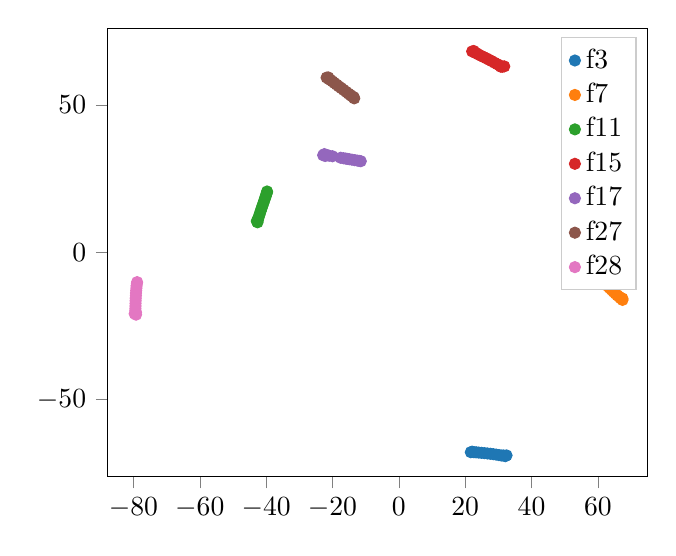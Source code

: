 % This file was created by matplotlib2tikz v0.6.17.
\begin{tikzpicture}

\definecolor{color3}{rgb}{0.839,0.153,0.157}
\definecolor{color5}{rgb}{0.549,0.337,0.294}
\definecolor{color1}{rgb}{1,0.498,0.055}
\definecolor{color6}{rgb}{0.89,0.467,0.761}
\definecolor{color0}{rgb}{0.122,0.467,0.706}
\definecolor{color2}{rgb}{0.173,0.627,0.173}
\definecolor{color4}{rgb}{0.58,0.404,0.741}

\begin{axis}[
xmin=-87.763, xmax=74.899,
ymin=-76.234, ymax=76.095,
tick align=outside,
tick pos=left,
x grid style={white!69.02!black},
y grid style={white!69.02!black},
legend cell align={left},
legend style={draw=white!80.0!black},
legend entries={{f3},{f7},{f11},{f15},{f17},{f27},{f28}}
]
\addplot [only marks, draw=color0, fill=color0, colormap/viridis]
table{%
x                      y
+2.581e+01 -6.827e+01
+3.156e+01 -6.906e+01
+2.492e+01 -6.817e+01
+2.265e+01 -6.795e+01
+2.408e+01 -6.808e+01
+3.018e+01 -6.893e+01
+2.669e+01 -6.837e+01
+2.758e+01 -6.849e+01
+2.934e+01 -6.877e+01
+2.846e+01 -6.862e+01
+3.247e+01 -6.904e+01
+3.207e+01 -6.93e+01
+3.091e+01 -6.907e+01
+2.17e+01 -6.795e+01
+2.332e+01 -6.8e+01
+2.21e+01 -6.779e+01
};
\addplot [only marks, draw=color1, fill=color1, colormap/viridis]
table{%
x                      y
+6.215e+01 -1.071e+01
+6.743e+01 -1.621e+01
+6.531e+01 -1.407e+01
+6.641e+01 -1.513e+01
+6.282e+01 -1.14e+01
+6.097e+01 -9.552e+00
+6.588e+01 -1.466e+01
+6.058e+01 -9.053e+00
+6.411e+01 -1.277e+01
+6.471e+01 -1.344e+01
+6.002e+01 -8.937e+00
+6.349e+01 -1.21e+01
+6.739e+01 -1.572e+01
+6.152e+01 -1.009e+01
+5.998e+01 -8.463e+00
+6.682e+01 -1.56e+01
};
\addplot [only marks, draw=color2, fill=color2, colormap/viridis]
table{%
x                      y
-3.971e+01 +2.063e+01
-4.013e+01 +1.901e+01
-4.211e+01 +1.237e+01
-3.977e+01 +2.021e+01
-4.111e+01 +1.577e+01
-4.059e+01 +1.749e+01
-4.188e+01 +1.317e+01
-3.994e+01 +1.967e+01
-4.137e+01 +1.49e+01
-4.233e+01 +1.165e+01
-4.084e+01 +1.664e+01
-4.281e+01 +1.058e+01
-4.26e+01 +1.015e+01
-4.034e+01 +1.83e+01
-4.163e+01 +1.403e+01
-4.244e+01 +1.103e+01
};
\addplot [only marks, draw=color3, fill=color3, colormap/viridis]
table{%
x                      y
+3.036e+01 +6.348e+01
+2.717e+01 +6.541e+01
+2.21e+01 +6.822e+01
+2.285e+01 +6.784e+01
+2.885e+01 +6.438e+01
+2.342e+01 +6.759e+01
+3.074e+01 +6.303e+01
+2.259e+01 +6.836e+01
+3.178e+01 +6.313e+01
+2.799e+01 +6.492e+01
+3.12e+01 +6.302e+01
+2.402e+01 +6.717e+01
+2.556e+01 +6.632e+01
+2.966e+01 +6.388e+01
+2.637e+01 +6.587e+01
+2.476e+01 +6.676e+01
};
\addplot [only marks, draw=color4, fill=color4, colormap/viridis]
table{%
x                      y
-1.605e+01 +3.18e+01
-1.147e+01 +3.092e+01
-1.669e+01 +3.192e+01
-1.187e+01 +3.1e+01
-1.492e+01 +3.158e+01
-1.328e+01 +3.127e+01
-2.243e+01 +3.333e+01
-2.099e+01 +3.277e+01
-1.551e+01 +3.17e+01
-1.25e+01 +3.112e+01
-2.282e+01 +3.295e+01
-1.999e+01 +3.259e+01
-1.414e+01 +3.143e+01
-2.22e+01 +3.269e+01
-1.754e+01 +3.208e+01
-2.167e+01 +3.298e+01
};
\addplot [only marks, draw=color5, fill=color5, colormap/viridis]
table{%
x                      y
-1.587e+01 +5.448e+01
-1.458e+01 +5.338e+01
-1.664e+01 +5.514e+01
-2.126e+01 +5.938e+01
-2.003e+01 +5.804e+01
-2.177e+01 +5.932e+01
-1.807e+01 +5.633e+01
-1.874e+01 +5.692e+01
-2.109e+01 +5.882e+01
-1.517e+01 +5.387e+01
-1.941e+01 +5.748e+01
-2.057e+01 +5.85e+01
-1.344e+01 +5.227e+01
-1.36e+01 +5.267e+01
-1.409e+01 +5.295e+01
-1.738e+01 +5.576e+01
};
\addplot [only marks, draw=color6, fill=color6, colormap/viridis]
table{%
x                      y
-7.963e+01 -2.089e+01
-7.938e+01 -1.829e+01
-7.917e+01 -1.303e+01
-7.896e+01 -1.066e+01
-7.931e+01 -1.561e+01
-7.922e+01 -1.387e+01
-7.889e+01 -1.017e+01
-7.921e+01 -2.123e+01
-7.926e+01 -1.473e+01
-7.905e+01 -1.142e+01
-7.924e+01 -2.043e+01
-7.942e+01 -1.984e+01
-7.936e+01 -1.739e+01
-7.941e+01 -1.912e+01
-7.911e+01 -1.221e+01
-7.934e+01 -1.649e+01
};
\end{axis}

\end{tikzpicture}